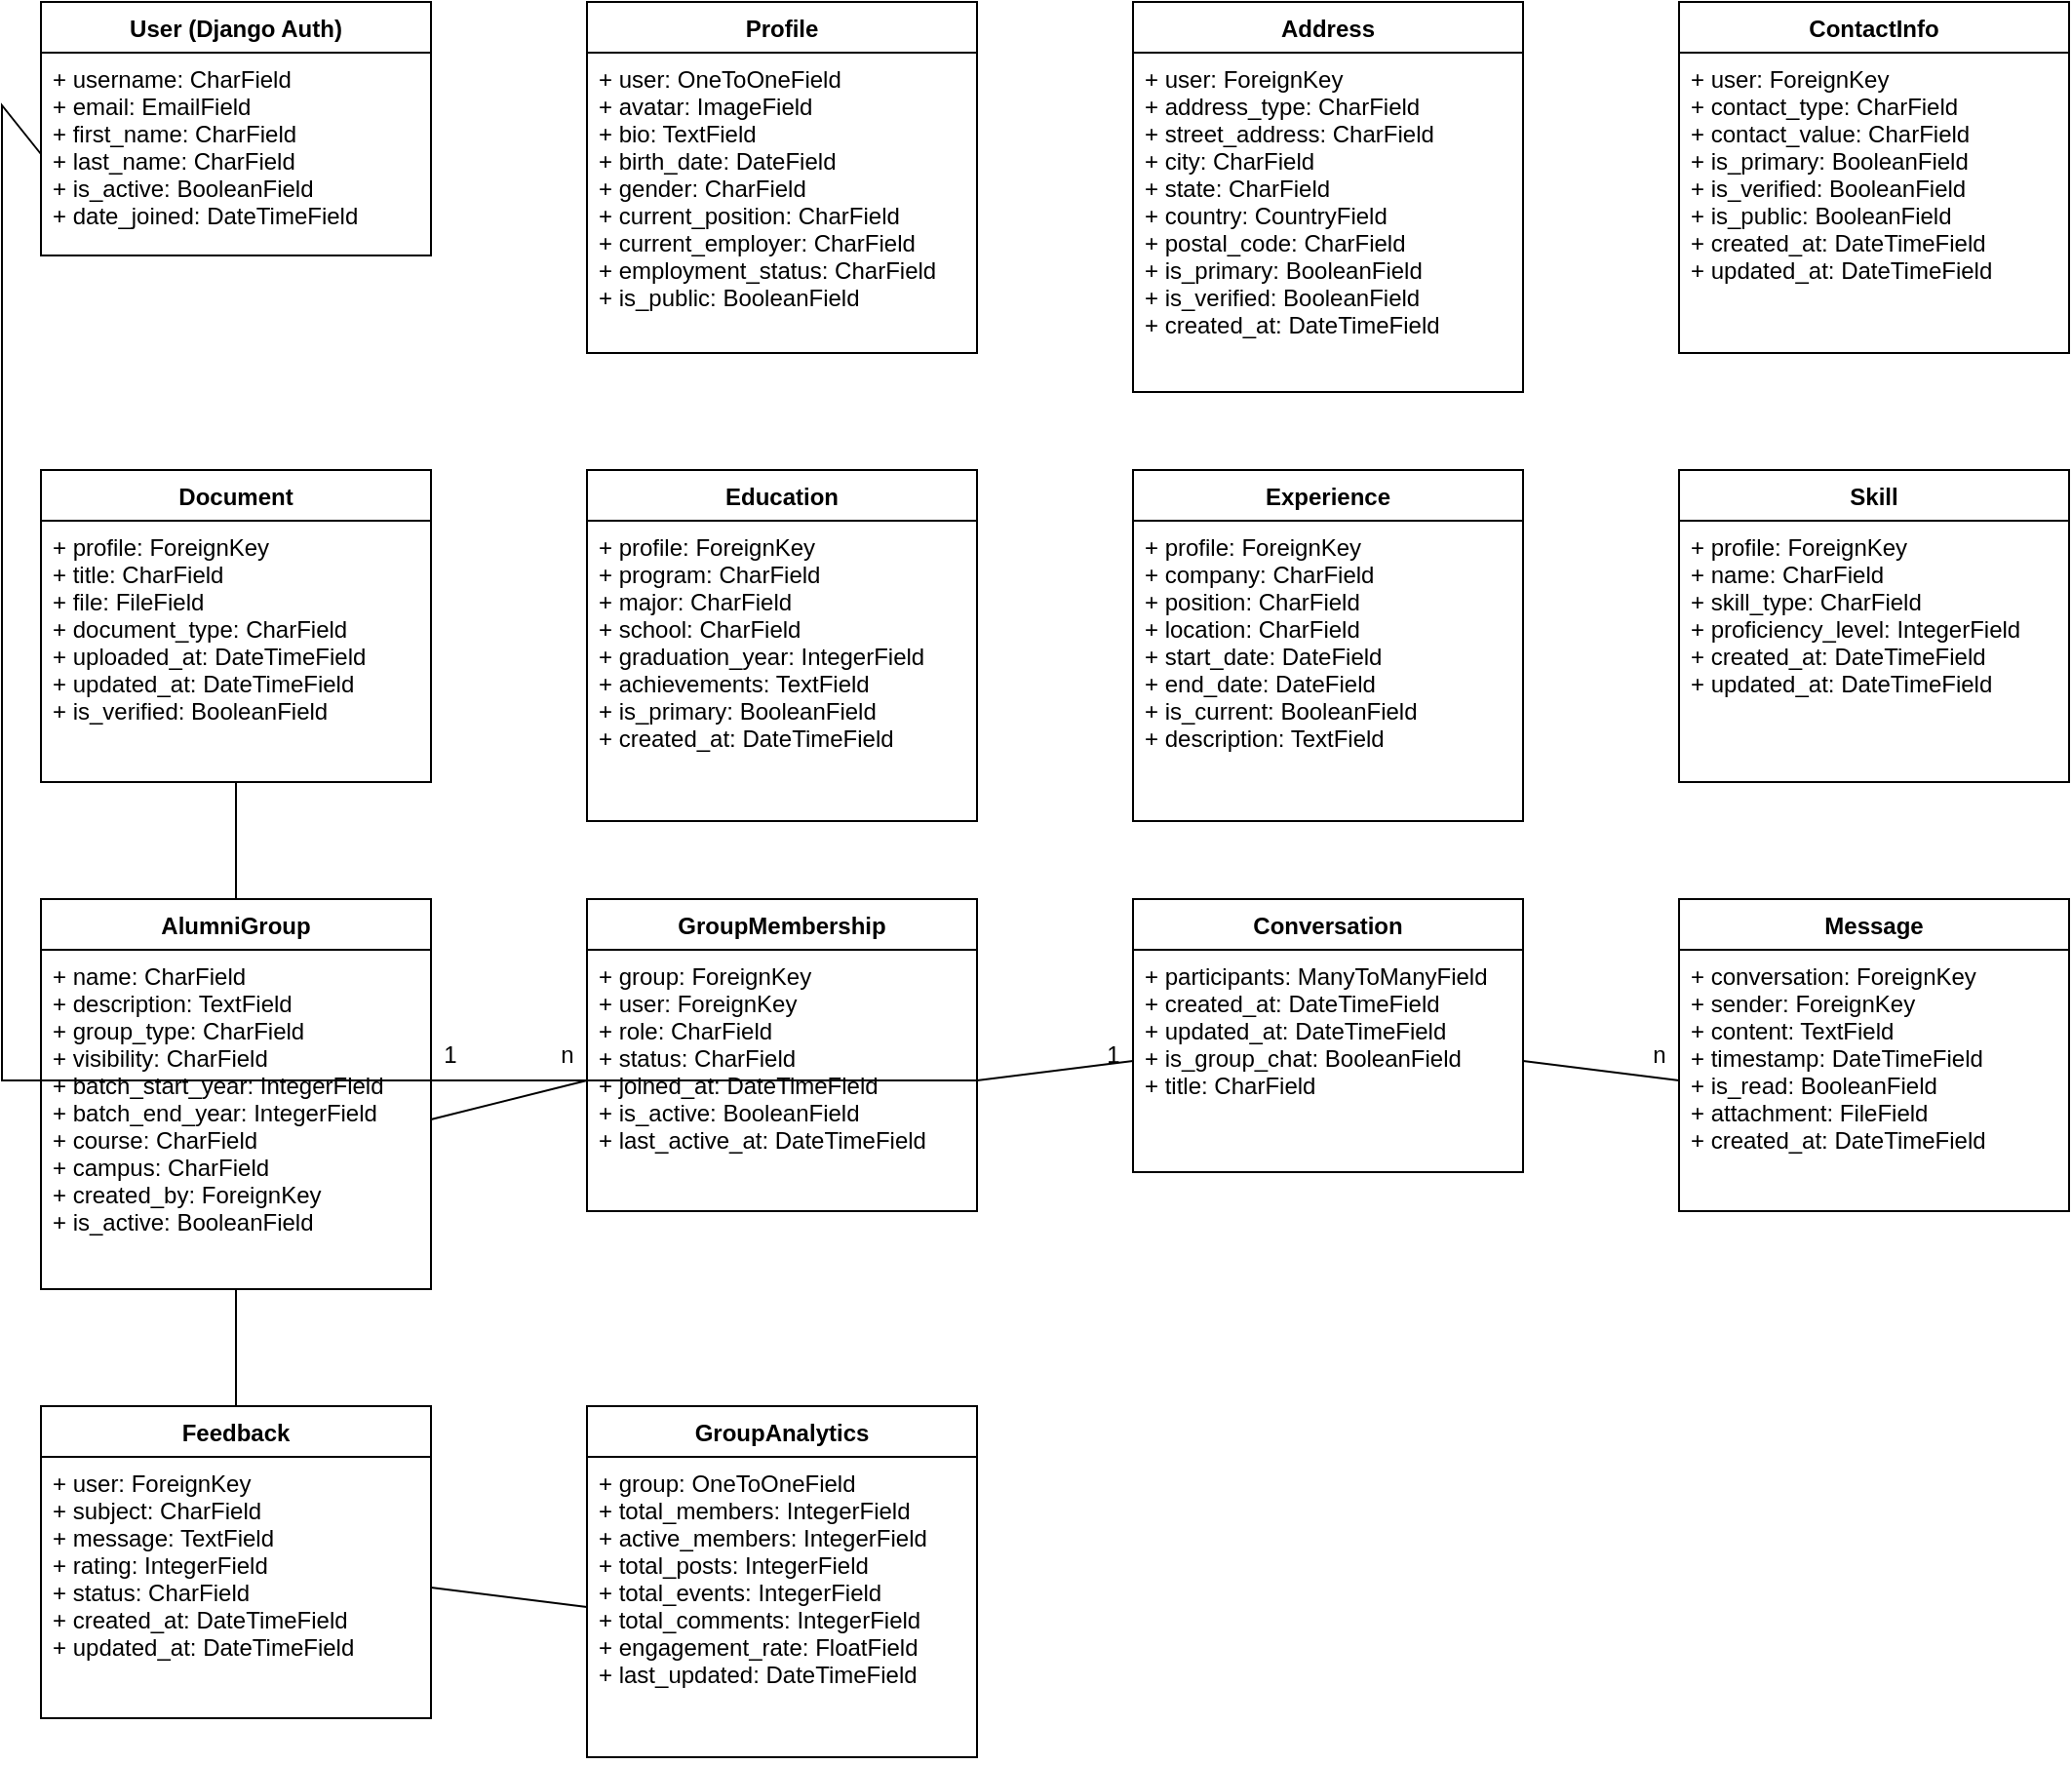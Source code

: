 <mxfile>
    <diagram id="normalized-alumni-system-erd" name="Normalized Alumni System ERD">
        <mxGraphModel dx="982" dy="672" grid="1" gridSize="10" guides="1" tooltips="1" connect="1" arrows="1" fold="1" page="1" pageScale="1" pageWidth="3300" pageHeight="2339" background="#ffffff" math="0" shadow="0">
            <root>
                <mxCell id="0"/>
                <mxCell id="1" parent="0"/>
                <mxCell id="2" value="User (Django Auth)" style="swimlane;fontStyle=1;align=center;verticalAlign=top;childLayout=stackLayout;horizontal=1;startSize=26;horizontalStack=0;resizeParent=1;resizeParentMax=0;resizeLast=0;collapsible=1;marginBottom=0;" parent="1" vertex="1">
                    <mxGeometry x="40" y="40" width="200" height="130" as="geometry"/>
                </mxCell>
                <mxCell id="3" value="+ username: CharField&#xa;+ email: EmailField&#xa;+ first_name: CharField&#xa;+ last_name: CharField&#xa;+ is_active: BooleanField&#xa;+ date_joined: DateTimeField" style="text;strokeColor=none;fillColor=none;align=left;verticalAlign=top;spacingLeft=4;spacingRight=4;overflow=hidden;rotatable=0;points=[[0,0.5],[1,0.5]];portConstraint=eastwest;" parent="2" vertex="1">
                    <mxGeometry y="26" width="200" height="104" as="geometry"/>
                </mxCell>
                <mxCell id="4" value="Profile" style="swimlane;fontStyle=1;align=center;verticalAlign=top;childLayout=stackLayout;horizontal=1;startSize=26;horizontalStack=0;resizeParent=1;resizeParentMax=0;resizeLast=0;collapsible=1;marginBottom=0;" parent="1" vertex="1">
                    <mxGeometry x="320" y="40" width="200" height="180" as="geometry"/>
                </mxCell>
                <mxCell id="5" value="+ user: OneToOneField&#xa;+ avatar: ImageField&#xa;+ bio: TextField&#xa;+ birth_date: DateField&#xa;+ gender: CharField&#xa;+ current_position: CharField&#xa;+ current_employer: CharField&#xa;+ employment_status: CharField&#xa;+ is_public: BooleanField" style="text;strokeColor=none;fillColor=none;align=left;verticalAlign=top;spacingLeft=4;spacingRight=4;overflow=hidden;rotatable=0;points=[[0,0.5],[1,0.5]];portConstraint=eastwest;" parent="4" vertex="1">
                    <mxGeometry y="26" width="200" height="154" as="geometry"/>
                </mxCell>
                <mxCell id="6" value="Address" style="swimlane;fontStyle=1;align=center;verticalAlign=top;childLayout=stackLayout;horizontal=1;startSize=26;horizontalStack=0;resizeParent=1;resizeParentMax=0;resizeLast=0;collapsible=1;marginBottom=0;" parent="1" vertex="1">
                    <mxGeometry x="600" y="40" width="200" height="200" as="geometry"/>
                </mxCell>
                <mxCell id="7" value="+ user: ForeignKey&#xa;+ address_type: CharField&#xa;+ street_address: CharField&#xa;+ city: CharField&#xa;+ state: CharField&#xa;+ country: CountryField&#xa;+ postal_code: CharField&#xa;+ is_primary: BooleanField&#xa;+ is_verified: BooleanField&#xa;+ created_at: DateTimeField" style="text;strokeColor=none;fillColor=none;align=left;verticalAlign=top;spacingLeft=4;spacingRight=4;overflow=hidden;rotatable=0;points=[[0,0.5],[1,0.5]];portConstraint=eastwest;" parent="6" vertex="1">
                    <mxGeometry y="26" width="200" height="174" as="geometry"/>
                </mxCell>
                <mxCell id="8" value="ContactInfo" style="swimlane;fontStyle=1;align=center;verticalAlign=top;childLayout=stackLayout;horizontal=1;startSize=26;horizontalStack=0;resizeParent=1;resizeParentMax=0;resizeLast=0;collapsible=1;marginBottom=0;" parent="1" vertex="1">
                    <mxGeometry x="880" y="40" width="200" height="180" as="geometry"/>
                </mxCell>
                <mxCell id="9" value="+ user: ForeignKey&#xa;+ contact_type: CharField&#xa;+ contact_value: CharField&#xa;+ is_primary: BooleanField&#xa;+ is_verified: BooleanField&#xa;+ is_public: BooleanField&#xa;+ created_at: DateTimeField&#xa;+ updated_at: DateTimeField" style="text;strokeColor=none;fillColor=none;align=left;verticalAlign=top;spacingLeft=4;spacingRight=4;overflow=hidden;rotatable=0;points=[[0,0.5],[1,0.5]];portConstraint=eastwest;" parent="8" vertex="1">
                    <mxGeometry y="26" width="200" height="154" as="geometry"/>
                </mxCell>
                <mxCell id="10" value="Education" style="swimlane;fontStyle=1;align=center;verticalAlign=top;childLayout=stackLayout;horizontal=1;startSize=26;horizontalStack=0;resizeParent=1;resizeParentMax=0;resizeLast=0;collapsible=1;marginBottom=0;" parent="1" vertex="1">
                    <mxGeometry x="320" y="280" width="200" height="180" as="geometry"/>
                </mxCell>
                <mxCell id="11" value="+ profile: ForeignKey&#xa;+ program: CharField&#xa;+ major: CharField&#xa;+ school: CharField&#xa;+ graduation_year: IntegerField&#xa;+ achievements: TextField&#xa;+ is_primary: BooleanField&#xa;+ created_at: DateTimeField" style="text;strokeColor=none;fillColor=none;align=left;verticalAlign=top;spacingLeft=4;spacingRight=4;overflow=hidden;rotatable=0;points=[[0,0.5],[1,0.5]];portConstraint=eastwest;" parent="10" vertex="1">
                    <mxGeometry y="26" width="200" height="154" as="geometry"/>
                </mxCell>
                <mxCell id="12" value="Experience" style="swimlane;fontStyle=1;align=center;verticalAlign=top;childLayout=stackLayout;horizontal=1;startSize=26;horizontalStack=0;resizeParent=1;resizeParentMax=0;resizeLast=0;collapsible=1;marginBottom=0;" parent="1" vertex="1">
                    <mxGeometry x="600" y="280" width="200" height="180" as="geometry"/>
                </mxCell>
                <mxCell id="13" value="+ profile: ForeignKey&#xa;+ company: CharField&#xa;+ position: CharField&#xa;+ location: CharField&#xa;+ start_date: DateField&#xa;+ end_date: DateField&#xa;+ is_current: BooleanField&#xa;+ description: TextField" style="text;strokeColor=none;fillColor=none;align=left;verticalAlign=top;spacingLeft=4;spacingRight=4;overflow=hidden;rotatable=0;points=[[0,0.5],[1,0.5]];portConstraint=eastwest;" parent="12" vertex="1">
                    <mxGeometry y="26" width="200" height="154" as="geometry"/>
                </mxCell>
                <mxCell id="14" value="Skill" style="swimlane;fontStyle=1;align=center;verticalAlign=top;childLayout=stackLayout;horizontal=1;startSize=26;horizontalStack=0;resizeParent=1;resizeParentMax=0;resizeLast=0;collapsible=1;marginBottom=0;" parent="1" vertex="1">
                    <mxGeometry x="880" y="280" width="200" height="160" as="geometry"/>
                </mxCell>
                <mxCell id="15" value="+ profile: ForeignKey&#xa;+ name: CharField&#xa;+ skill_type: CharField&#xa;+ proficiency_level: IntegerField&#xa;+ created_at: DateTimeField&#xa;+ updated_at: DateTimeField" style="text;strokeColor=none;fillColor=none;align=left;verticalAlign=top;spacingLeft=4;spacingRight=4;overflow=hidden;rotatable=0;points=[[0,0.5],[1,0.5]];portConstraint=eastwest;" parent="14" vertex="1">
                    <mxGeometry y="26" width="200" height="134" as="geometry"/>
                </mxCell>
                <mxCell id="16" value="Document" style="swimlane;fontStyle=1;align=center;verticalAlign=top;childLayout=stackLayout;horizontal=1;startSize=26;horizontalStack=0;resizeParent=1;resizeParentMax=0;resizeLast=0;collapsible=1;marginBottom=0;" parent="1" vertex="1">
                    <mxGeometry x="40" y="280" width="200" height="160" as="geometry"/>
                </mxCell>
                <mxCell id="17" value="+ profile: ForeignKey&#xa;+ title: CharField&#xa;+ file: FileField&#xa;+ document_type: CharField&#xa;+ uploaded_at: DateTimeField&#xa;+ updated_at: DateTimeField&#xa;+ is_verified: BooleanField" style="text;strokeColor=none;fillColor=none;align=left;verticalAlign=top;spacingLeft=4;spacingRight=4;overflow=hidden;rotatable=0;points=[[0,0.5],[1,0.5]];portConstraint=eastwest;" parent="16" vertex="1">
                    <mxGeometry y="26" width="200" height="134" as="geometry"/>
                </mxCell>
                <mxCell id="31" value="AlumniGroup" style="swimlane;fontStyle=1;align=center;verticalAlign=top;childLayout=stackLayout;horizontal=1;startSize=26;horizontalStack=0;resizeParent=1;resizeParentMax=0;resizeLast=0;collapsible=1;marginBottom=0;" vertex="1" parent="1">
                    <mxGeometry x="40" y="500" width="200" height="200" as="geometry"/>
                </mxCell>
                <mxCell id="32" value="+ name: CharField&#xa;+ description: TextField&#xa;+ group_type: CharField&#xa;+ visibility: CharField&#xa;+ batch_start_year: IntegerField&#xa;+ batch_end_year: IntegerField&#xa;+ course: CharField&#xa;+ campus: CharField&#xa;+ created_by: ForeignKey&#xa;+ is_active: BooleanField" style="text;strokeColor=none;fillColor=none;align=left;verticalAlign=top;spacingLeft=4;spacingRight=4;overflow=hidden;rotatable=0;points=[[0,0.5],[1,0.5]];portConstraint=eastwest;" vertex="1" parent="31">
                    <mxGeometry y="26" width="200" height="174" as="geometry"/>
                </mxCell>
                <mxCell id="33" value="GroupMembership" style="swimlane;fontStyle=1;align=center;verticalAlign=top;childLayout=stackLayout;horizontal=1;startSize=26;horizontalStack=0;resizeParent=1;resizeParentMax=0;resizeLast=0;collapsible=1;marginBottom=0;" vertex="1" parent="1">
                    <mxGeometry x="320" y="500" width="200" height="160" as="geometry"/>
                </mxCell>
                <mxCell id="34" value="+ group: ForeignKey&#xa;+ user: ForeignKey&#xa;+ role: CharField&#xa;+ status: CharField&#xa;+ joined_at: DateTimeField&#xa;+ is_active: BooleanField&#xa;+ last_active_at: DateTimeField" style="text;strokeColor=none;fillColor=none;align=left;verticalAlign=top;spacingLeft=4;spacingRight=4;overflow=hidden;rotatable=0;points=[[0,0.5],[1,0.5]];portConstraint=eastwest;" vertex="1" parent="33">
                    <mxGeometry y="26" width="200" height="134" as="geometry"/>
                </mxCell>
                <mxCell id="35" value="Conversation" style="swimlane;fontStyle=1;align=center;verticalAlign=top;childLayout=stackLayout;horizontal=1;startSize=26;horizontalStack=0;resizeParent=1;resizeParentMax=0;resizeLast=0;collapsible=1;marginBottom=0;" vertex="1" parent="1">
                    <mxGeometry x="600" y="500" width="200" height="140" as="geometry"/>
                </mxCell>
                <mxCell id="36" value="+ participants: ManyToManyField&#xa;+ created_at: DateTimeField&#xa;+ updated_at: DateTimeField&#xa;+ is_group_chat: BooleanField&#xa;+ title: CharField" style="text;strokeColor=none;fillColor=none;align=left;verticalAlign=top;spacingLeft=4;spacingRight=4;overflow=hidden;rotatable=0;points=[[0,0.5],[1,0.5]];portConstraint=eastwest;" vertex="1" parent="35">
                    <mxGeometry y="26" width="200" height="114" as="geometry"/>
                </mxCell>
                <mxCell id="37" value="Message" style="swimlane;fontStyle=1;align=center;verticalAlign=top;childLayout=stackLayout;horizontal=1;startSize=26;horizontalStack=0;resizeParent=1;resizeParentMax=0;resizeLast=0;collapsible=1;marginBottom=0;" vertex="1" parent="1">
                    <mxGeometry x="880" y="500" width="200" height="160" as="geometry"/>
                </mxCell>
                <mxCell id="38" value="+ conversation: ForeignKey&#xa;+ sender: ForeignKey&#xa;+ content: TextField&#xa;+ timestamp: DateTimeField&#xa;+ is_read: BooleanField&#xa;+ attachment: FileField&#xa;+ created_at: DateTimeField" style="text;strokeColor=none;fillColor=none;align=left;verticalAlign=top;spacingLeft=4;spacingRight=4;overflow=hidden;rotatable=0;points=[[0,0.5],[1,0.5]];portConstraint=eastwest;" vertex="1" parent="37">
                    <mxGeometry y="26" width="200" height="134" as="geometry"/>
                </mxCell>
                <mxCell id="39" value="Feedback" style="swimlane;fontStyle=1;align=center;verticalAlign=top;childLayout=stackLayout;horizontal=1;startSize=26;horizontalStack=0;resizeParent=1;resizeParentMax=0;resizeLast=0;collapsible=1;marginBottom=0;" vertex="1" parent="1">
                    <mxGeometry x="40" y="760" width="200" height="160" as="geometry"/>
                </mxCell>
                <mxCell id="40" value="+ user: ForeignKey&#xa;+ subject: CharField&#xa;+ message: TextField&#xa;+ rating: IntegerField&#xa;+ status: CharField&#xa;+ created_at: DateTimeField&#xa;+ updated_at: DateTimeField" style="text;strokeColor=none;fillColor=none;align=left;verticalAlign=top;spacingLeft=4;spacingRight=4;overflow=hidden;rotatable=0;points=[[0,0.5],[1,0.5]];portConstraint=eastwest;" vertex="1" parent="39">
                    <mxGeometry y="26" width="200" height="134" as="geometry"/>
                </mxCell>
                <mxCell id="41" value="GroupAnalytics" style="swimlane;fontStyle=1;align=center;verticalAlign=top;childLayout=stackLayout;horizontal=1;startSize=26;horizontalStack=0;resizeParent=1;resizeParentMax=0;resizeLast=0;collapsible=1;marginBottom=0;" vertex="1" parent="1">
                    <mxGeometry x="320" y="760" width="200" height="180" as="geometry"/>
                </mxCell>
                <mxCell id="42" value="+ group: OneToOneField&#xa;+ total_members: IntegerField&#xa;+ active_members: IntegerField&#xa;+ total_posts: IntegerField&#xa;+ total_events: IntegerField&#xa;+ total_comments: IntegerField&#xa;+ engagement_rate: FloatField&#xa;+ last_updated: DateTimeField" style="text;strokeColor=none;fillColor=none;align=left;verticalAlign=top;spacingLeft=4;spacingRight=4;overflow=hidden;rotatable=0;points=[[0,0.5],[1,0.5]];portConstraint=eastwest;" vertex="1" parent="41">
                    <mxGeometry y="26" width="200" height="154" as="geometry"/>
                </mxCell>
                <mxCell id="43" value="" style="endArrow=none;html=1;rounded=0;exitX=0.5;exitY=1;exitDx=0;exitDy=0;entryX=0.5;entryY=0;entryDx=0;entryDy=0;" edge="1" parent="1" source="16" target="31">
                    <mxGeometry relative="1" as="geometry"/>
                </mxCell>
                <mxCell id="44" value="" style="endArrow=none;html=1;rounded=0;exitX=1;exitY=0.5;exitDx=0;exitDy=0;entryX=0;entryY=0.5;entryDx=0;entryDy=0;" edge="1" parent="1" source="32" target="34">
                    <mxGeometry relative="1" as="geometry"/>
                </mxCell>
                <mxCell id="45" value="" style="endArrow=none;html=1;rounded=0;exitX=0;exitY=0.5;exitDx=0;exitDy=0;entryX=1;entryY=0.5;entryDx=0;entryDy=0;" edge="1" parent="1" source="3" target="34">
                    <mxGeometry relative="1" as="geometry">
                        <Array as="points">
                            <mxPoint x="20" y="93"/>
                            <mxPoint x="20" y="593"/>
                        </Array>
                    </mxGeometry>
                </mxCell>
                <mxCell id="46" value="" style="endArrow=none;html=1;rounded=0;exitX=1;exitY=0.5;exitDx=0;exitDy=0;entryX=0;entryY=0.5;entryDx=0;entryDy=0;" edge="1" parent="1" source="34" target="36">
                    <mxGeometry relative="1" as="geometry"/>
                </mxCell>
                <mxCell id="47" value="" style="endArrow=none;html=1;rounded=0;exitX=1;exitY=0.5;exitDx=0;exitDy=0;entryX=0;entryY=0.5;entryDx=0;entryDy=0;" edge="1" parent="1" source="36" target="38">
                    <mxGeometry relative="1" as="geometry"/>
                </mxCell>
                <mxCell id="48" value="" style="endArrow=none;html=1;rounded=0;exitX=0.5;exitY=1;exitDx=0;exitDy=0;entryX=0.5;entryY=0;entryDx=0;entryDy=0;" edge="1" parent="1" source="31" target="39">
                    <mxGeometry relative="1" as="geometry"/>
                </mxCell>
                <mxCell id="49" value="" style="endArrow=none;html=1;rounded=0;exitX=1;exitY=0.5;exitDx=0;exitDy=0;entryX=0;entryY=0.5;entryDx=0;entryDy=0;" edge="1" parent="1" source="40" target="42">
                    <mxGeometry relative="1" as="geometry"/>
                </mxCell>
                <mxCell id="50" value="1" style="text;html=1;strokeColor=none;fillColor=none;align=center;verticalAlign=middle;whiteSpace=wrap;rounded=0;" vertex="1" parent="1">
                    <mxGeometry x="240" y="570" width="20" height="20" as="geometry"/>
                </mxCell>
                <mxCell id="51" value="n" style="text;html=1;strokeColor=none;fillColor=none;align=center;verticalAlign=middle;whiteSpace=wrap;rounded=0;" vertex="1" parent="1">
                    <mxGeometry x="300" y="570" width="20" height="20" as="geometry"/>
                </mxCell>
                <mxCell id="52" value="1" style="text;html=1;strokeColor=none;fillColor=none;align=center;verticalAlign=middle;whiteSpace=wrap;rounded=0;" vertex="1" parent="1">
                    <mxGeometry x="580" y="570" width="20" height="20" as="geometry"/>
                </mxCell>
                <mxCell id="53" value="n" style="text;html=1;strokeColor=none;fillColor=none;align=center;verticalAlign=middle;whiteSpace=wrap;rounded=0;" vertex="1" parent="1">
                    <mxGeometry x="860" y="570" width="20" height="20" as="geometry"/>
                </mxCell>
            </root>
        </mxGraphModel>
    </diagram>
</mxfile>